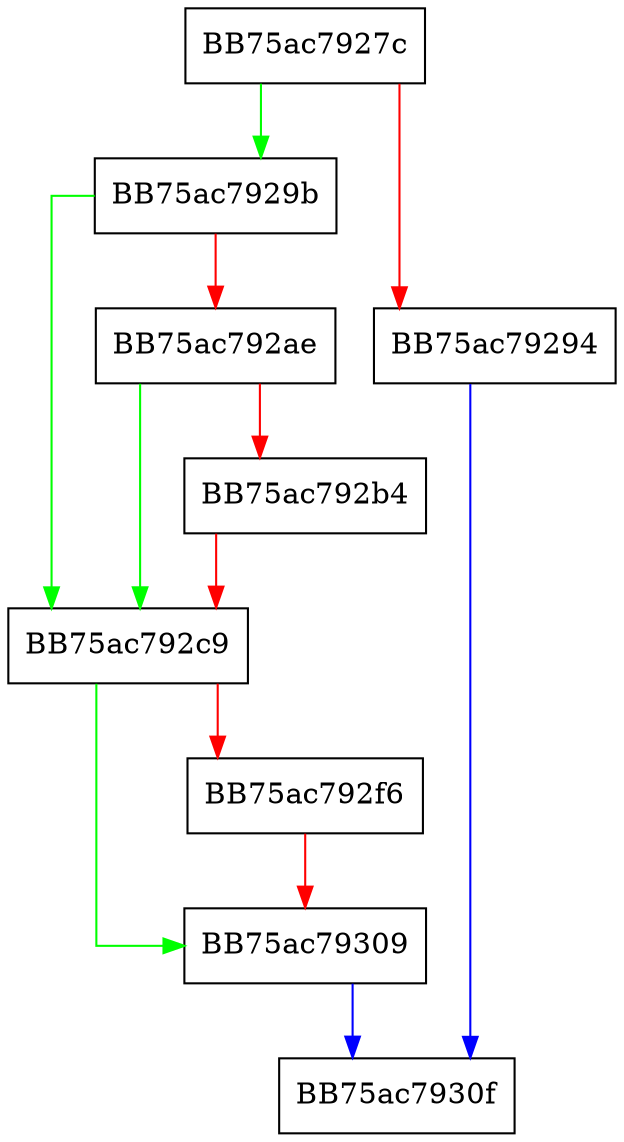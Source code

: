 digraph QuamgrEnumerationClose {
  node [shape="box"];
  graph [splines=ortho];
  BB75ac7927c -> BB75ac7929b [color="green"];
  BB75ac7927c -> BB75ac79294 [color="red"];
  BB75ac79294 -> BB75ac7930f [color="blue"];
  BB75ac7929b -> BB75ac792c9 [color="green"];
  BB75ac7929b -> BB75ac792ae [color="red"];
  BB75ac792ae -> BB75ac792c9 [color="green"];
  BB75ac792ae -> BB75ac792b4 [color="red"];
  BB75ac792b4 -> BB75ac792c9 [color="red"];
  BB75ac792c9 -> BB75ac79309 [color="green"];
  BB75ac792c9 -> BB75ac792f6 [color="red"];
  BB75ac792f6 -> BB75ac79309 [color="red"];
  BB75ac79309 -> BB75ac7930f [color="blue"];
}